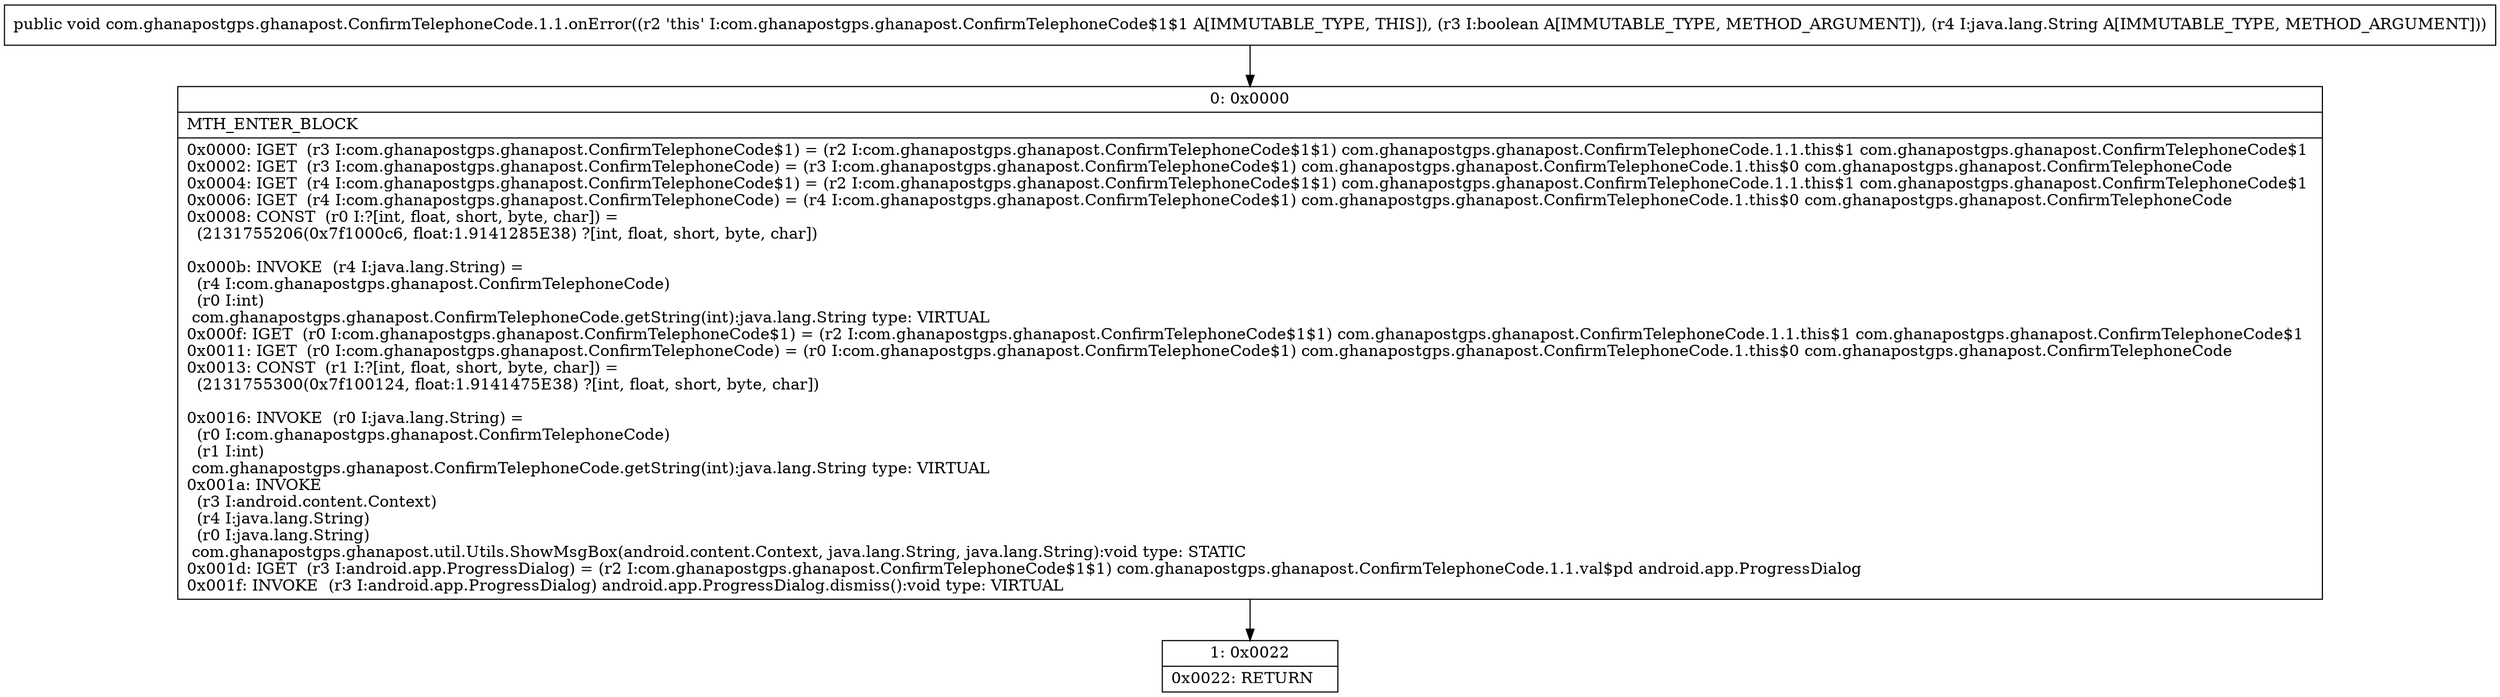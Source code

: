 digraph "CFG forcom.ghanapostgps.ghanapost.ConfirmTelephoneCode.1.1.onError(ZLjava\/lang\/String;)V" {
Node_0 [shape=record,label="{0\:\ 0x0000|MTH_ENTER_BLOCK\l|0x0000: IGET  (r3 I:com.ghanapostgps.ghanapost.ConfirmTelephoneCode$1) = (r2 I:com.ghanapostgps.ghanapost.ConfirmTelephoneCode$1$1) com.ghanapostgps.ghanapost.ConfirmTelephoneCode.1.1.this$1 com.ghanapostgps.ghanapost.ConfirmTelephoneCode$1 \l0x0002: IGET  (r3 I:com.ghanapostgps.ghanapost.ConfirmTelephoneCode) = (r3 I:com.ghanapostgps.ghanapost.ConfirmTelephoneCode$1) com.ghanapostgps.ghanapost.ConfirmTelephoneCode.1.this$0 com.ghanapostgps.ghanapost.ConfirmTelephoneCode \l0x0004: IGET  (r4 I:com.ghanapostgps.ghanapost.ConfirmTelephoneCode$1) = (r2 I:com.ghanapostgps.ghanapost.ConfirmTelephoneCode$1$1) com.ghanapostgps.ghanapost.ConfirmTelephoneCode.1.1.this$1 com.ghanapostgps.ghanapost.ConfirmTelephoneCode$1 \l0x0006: IGET  (r4 I:com.ghanapostgps.ghanapost.ConfirmTelephoneCode) = (r4 I:com.ghanapostgps.ghanapost.ConfirmTelephoneCode$1) com.ghanapostgps.ghanapost.ConfirmTelephoneCode.1.this$0 com.ghanapostgps.ghanapost.ConfirmTelephoneCode \l0x0008: CONST  (r0 I:?[int, float, short, byte, char]) = \l  (2131755206(0x7f1000c6, float:1.9141285E38) ?[int, float, short, byte, char])\l \l0x000b: INVOKE  (r4 I:java.lang.String) = \l  (r4 I:com.ghanapostgps.ghanapost.ConfirmTelephoneCode)\l  (r0 I:int)\l com.ghanapostgps.ghanapost.ConfirmTelephoneCode.getString(int):java.lang.String type: VIRTUAL \l0x000f: IGET  (r0 I:com.ghanapostgps.ghanapost.ConfirmTelephoneCode$1) = (r2 I:com.ghanapostgps.ghanapost.ConfirmTelephoneCode$1$1) com.ghanapostgps.ghanapost.ConfirmTelephoneCode.1.1.this$1 com.ghanapostgps.ghanapost.ConfirmTelephoneCode$1 \l0x0011: IGET  (r0 I:com.ghanapostgps.ghanapost.ConfirmTelephoneCode) = (r0 I:com.ghanapostgps.ghanapost.ConfirmTelephoneCode$1) com.ghanapostgps.ghanapost.ConfirmTelephoneCode.1.this$0 com.ghanapostgps.ghanapost.ConfirmTelephoneCode \l0x0013: CONST  (r1 I:?[int, float, short, byte, char]) = \l  (2131755300(0x7f100124, float:1.9141475E38) ?[int, float, short, byte, char])\l \l0x0016: INVOKE  (r0 I:java.lang.String) = \l  (r0 I:com.ghanapostgps.ghanapost.ConfirmTelephoneCode)\l  (r1 I:int)\l com.ghanapostgps.ghanapost.ConfirmTelephoneCode.getString(int):java.lang.String type: VIRTUAL \l0x001a: INVOKE  \l  (r3 I:android.content.Context)\l  (r4 I:java.lang.String)\l  (r0 I:java.lang.String)\l com.ghanapostgps.ghanapost.util.Utils.ShowMsgBox(android.content.Context, java.lang.String, java.lang.String):void type: STATIC \l0x001d: IGET  (r3 I:android.app.ProgressDialog) = (r2 I:com.ghanapostgps.ghanapost.ConfirmTelephoneCode$1$1) com.ghanapostgps.ghanapost.ConfirmTelephoneCode.1.1.val$pd android.app.ProgressDialog \l0x001f: INVOKE  (r3 I:android.app.ProgressDialog) android.app.ProgressDialog.dismiss():void type: VIRTUAL \l}"];
Node_1 [shape=record,label="{1\:\ 0x0022|0x0022: RETURN   \l}"];
MethodNode[shape=record,label="{public void com.ghanapostgps.ghanapost.ConfirmTelephoneCode.1.1.onError((r2 'this' I:com.ghanapostgps.ghanapost.ConfirmTelephoneCode$1$1 A[IMMUTABLE_TYPE, THIS]), (r3 I:boolean A[IMMUTABLE_TYPE, METHOD_ARGUMENT]), (r4 I:java.lang.String A[IMMUTABLE_TYPE, METHOD_ARGUMENT])) }"];
MethodNode -> Node_0;
Node_0 -> Node_1;
}

